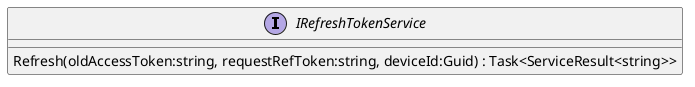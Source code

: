 @startuml
interface IRefreshTokenService {
    Refresh(oldAccessToken:string, requestRefToken:string, deviceId:Guid) : Task<ServiceResult<string>>
}
@enduml
